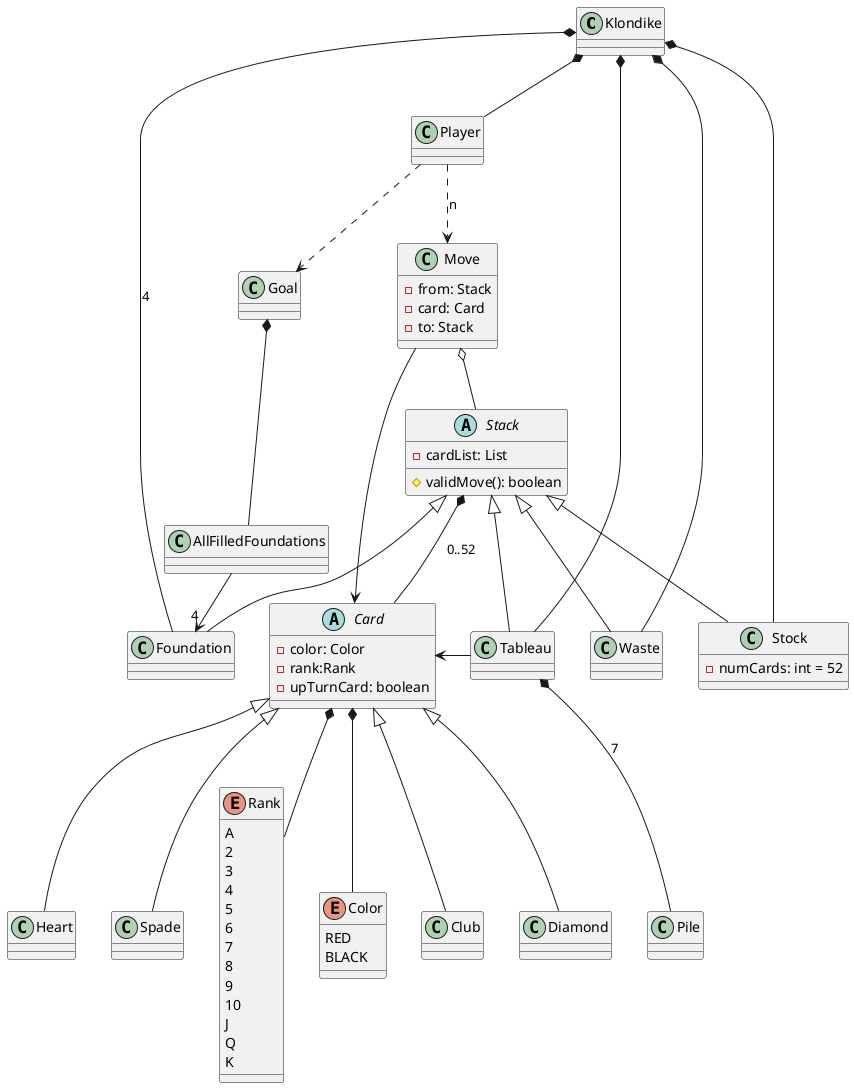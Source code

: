 @startuml klondike

'clases'
class Klondike
class Player
class Pile
class Tableau
class Foundation
class Waste
class Stock{
    - numCards: int = 52
}
class Move{
    - from: Stack
    - card: Card
    - to: Stack
}
class Goal
class Pile

class Club
class Diamond
class Heart
class Spade

'absract clases'
abstract Stack{
    - cardList: List
    # validMove(): boolean
}
abstract Card{
    - color: Color
    - rank:Rank
    - upTurnCard: boolean
}

'enum clases'
enum Rank{
    A
    2
    3
    4
    5
    6
    7
    8
    9
    10
    J
    Q
    K
}
enum Color{
    RED
    BLACK
}

'relations'

Klondike *-down- Player
Klondike *-down- Foundation: 4
Klondike *-down- Tableau
Klondike *-down- Waste
Klondike *-down- Stock

Stack <|-down- Tableau
Stack <|-down- Foundation
Stack <|-down- Waste
Stack <|-down- Stock
Stack *-down- Card : 0..52

Move o-down- Stack
Move -down-> Card

Player .down.> Move: n
Player .down.> Goal

Goal *-down- AllFilledFoundations
AllFilledFoundations -right-> "4" Foundation


Card <|-down- Club
Card <|-down- Diamond
Card <|-down- Heart
Card <|-down- Spade
Card *-down- Rank
Card *-down- Color

Tableau -left-> Card
Tableau *-down- Pile: 7

@enduml